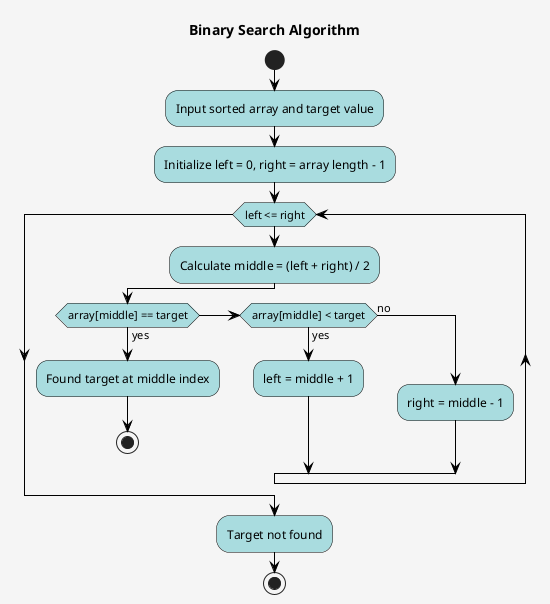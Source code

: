 @startuml binary-search-algorithm

title Binary Search Algorithm

skinparam backgroundColor #F5F5F5
skinparam ActivityBackgroundColor #A9DCDF
skinparam ActivityBorderColor #000000
skinparam ActivityDiamondBackgroundColor #A9DCDF
skinparam ActivityDiamondBorderColor #000000
skinparam ArrowColor #000000
skinparam NoteBorderColor #000000
skinparam NoteBackgroundColor #A9DCDF

' Custom fonts and colors
skinparam {
    FontName Arial
    FontSize 12
    ArrowFontSize 11
}

start

:Input sorted array and target value;
:Initialize left = 0, right = array length - 1;

while (left <= right)
  :Calculate middle = (left + right) / 2;
  
  if (array[middle] == target) then (yes)
    :Found target at middle index;
    stop
  elseif (array[middle] < target) then (yes)
    :left = middle + 1;
  else (no)
    :right = middle - 1;
  endif
endwhile

:Target not found;

stop

@enduml